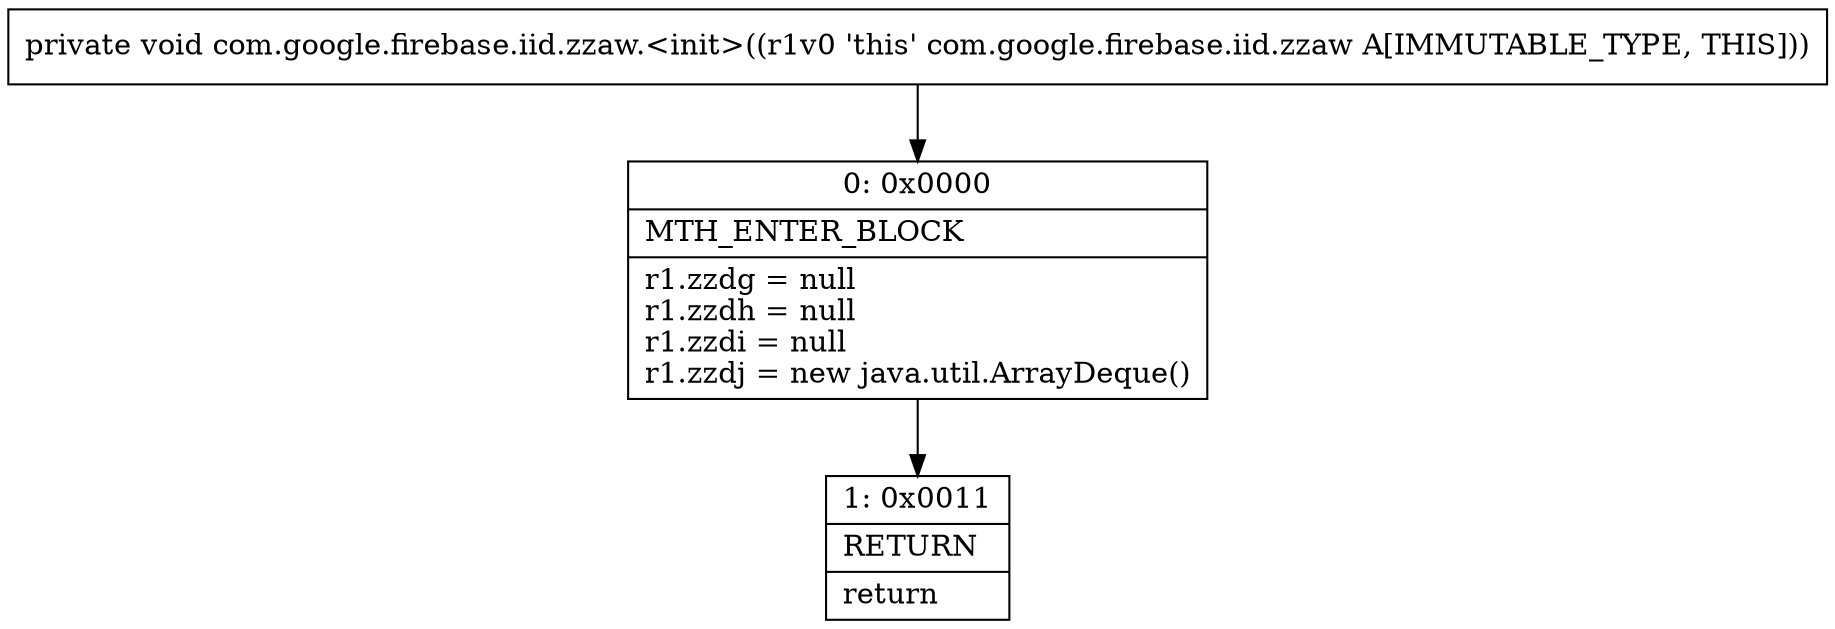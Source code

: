 digraph "CFG forcom.google.firebase.iid.zzaw.\<init\>()V" {
Node_0 [shape=record,label="{0\:\ 0x0000|MTH_ENTER_BLOCK\l|r1.zzdg = null\lr1.zzdh = null\lr1.zzdi = null\lr1.zzdj = new java.util.ArrayDeque()\l}"];
Node_1 [shape=record,label="{1\:\ 0x0011|RETURN\l|return\l}"];
MethodNode[shape=record,label="{private void com.google.firebase.iid.zzaw.\<init\>((r1v0 'this' com.google.firebase.iid.zzaw A[IMMUTABLE_TYPE, THIS])) }"];
MethodNode -> Node_0;
Node_0 -> Node_1;
}

